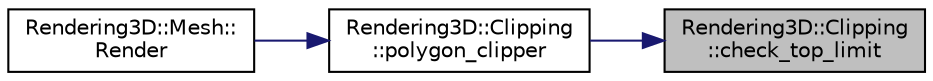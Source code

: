 digraph "Rendering3D::Clipping::check_top_limit"
{
 // LATEX_PDF_SIZE
  edge [fontname="Helvetica",fontsize="10",labelfontname="Helvetica",labelfontsize="10"];
  node [fontname="Helvetica",fontsize="10",shape=record];
  rankdir="RL";
  Node1 [label="Rendering3D::Clipping\l::check_top_limit",height=0.2,width=0.4,color="black", fillcolor="grey75", style="filled", fontcolor="black",tooltip="Clip by top limit."];
  Node1 -> Node2 [dir="back",color="midnightblue",fontsize="10",style="solid",fontname="Helvetica"];
  Node2 [label="Rendering3D::Clipping\l::polygon_clipper",height=0.2,width=0.4,color="black", fillcolor="white", style="filled",URL="$class_rendering3_d_1_1_clipping.html#aba534a4870c76acd8365f8eacf907789",tooltip="Polygon clipping following Sutherland-Hodgman method."];
  Node2 -> Node3 [dir="back",color="midnightblue",fontsize="10",style="solid",fontname="Helvetica"];
  Node3 [label="Rendering3D::Mesh::\lRender",height=0.2,width=0.4,color="black", fillcolor="white", style="filled",URL="$class_rendering3_d_1_1_mesh.html#af633c14f003a0e61f13cf117724c3664",tooltip="Render the mesh."];
}
